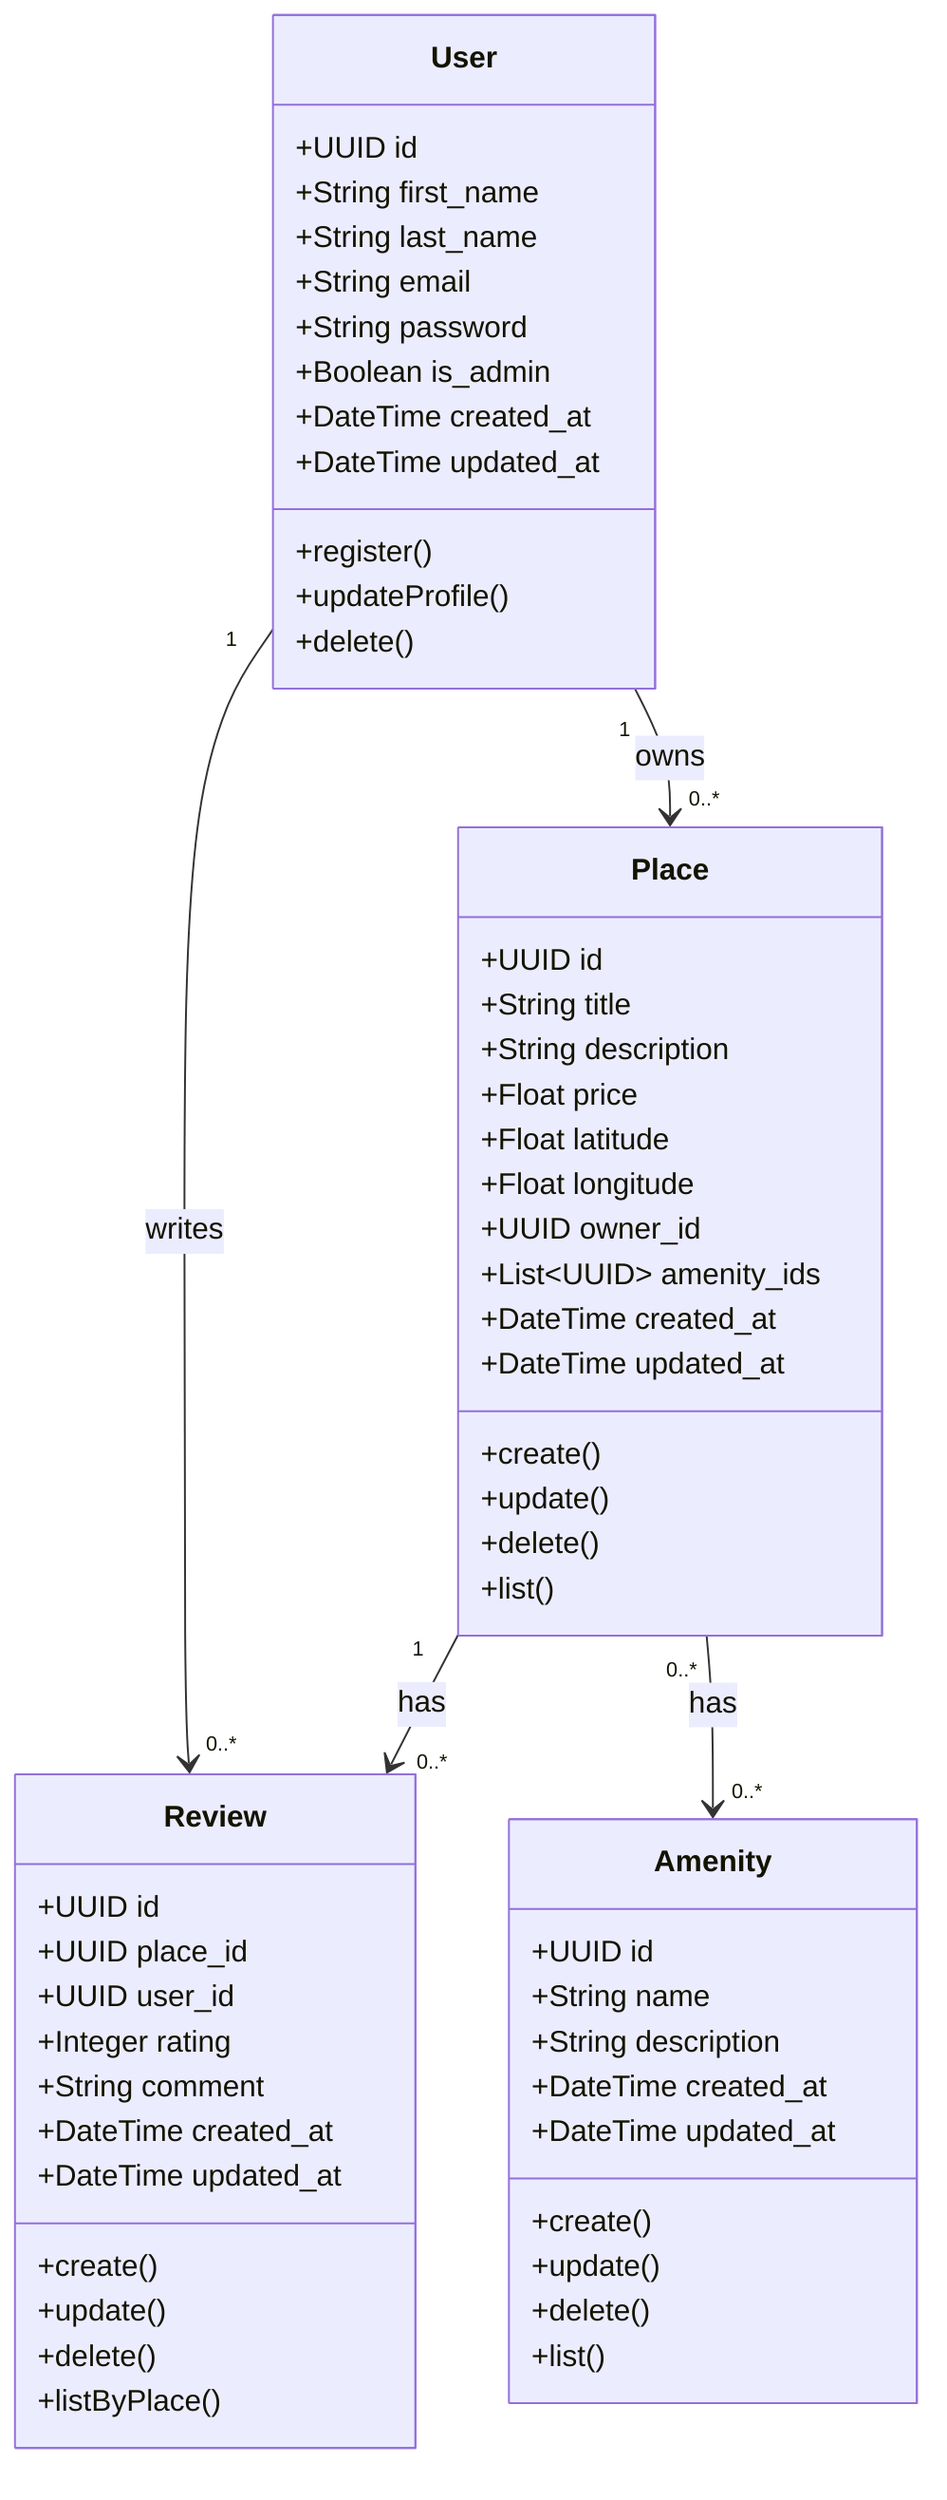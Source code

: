 classDiagram
class User {
    +UUID id
    +String first_name
    +String last_name
    +String email
    +String password
    +Boolean is_admin
    +DateTime created_at
    +DateTime updated_at
    +register()
    +updateProfile()
    +delete()
}

class Place {
    +UUID id
    +String title
    +String description
    +Float price
    +Float latitude
    +Float longitude
    +UUID owner_id
    +List~UUID~ amenity_ids
    +DateTime created_at
    +DateTime updated_at
    +create()
    +update()
    +delete()
    +list()
}

class Review {
    +UUID id
    +UUID place_id
    +UUID user_id
    +Integer rating
    +String comment
    +DateTime created_at
    +DateTime updated_at
    +create()
    +update()
    +delete()
    +listByPlace()
}

class Amenity {
    +UUID id
    +String name
    +String description
    +DateTime created_at
    +DateTime updated_at
    +create()
    +update()
    +delete()
    +list()
}

User "1" --> "0..*" Place : owns
Place "1" --> "0..*" Review : has
User "1" --> "0..*" Review : writes
Place "0..*" --> "0..*" Amenity : has